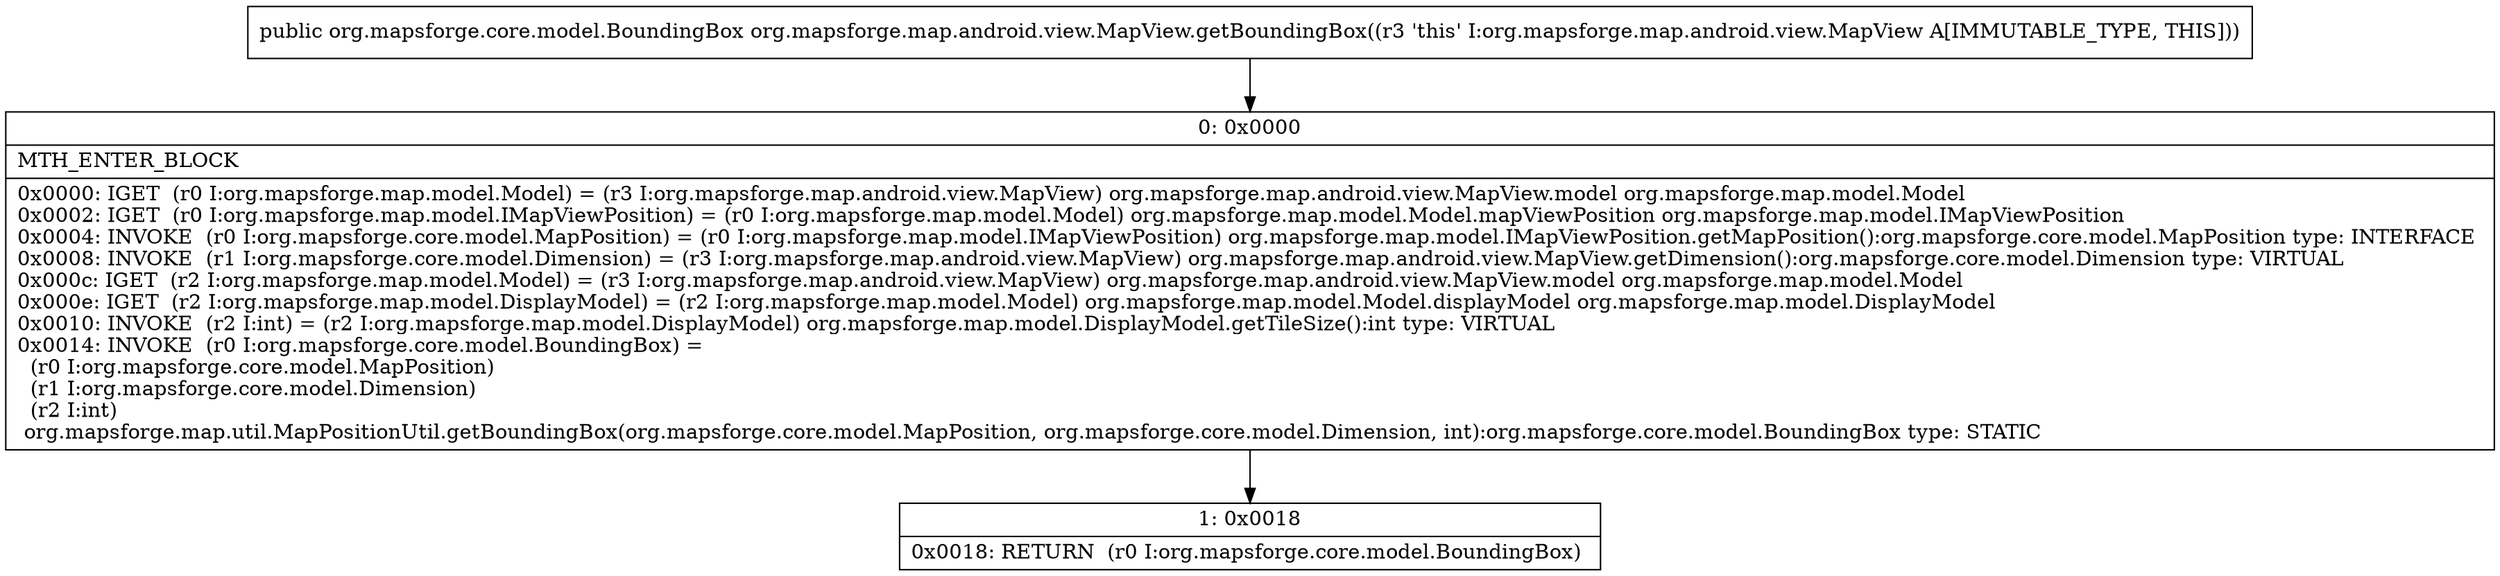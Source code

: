 digraph "CFG fororg.mapsforge.map.android.view.MapView.getBoundingBox()Lorg\/mapsforge\/core\/model\/BoundingBox;" {
Node_0 [shape=record,label="{0\:\ 0x0000|MTH_ENTER_BLOCK\l|0x0000: IGET  (r0 I:org.mapsforge.map.model.Model) = (r3 I:org.mapsforge.map.android.view.MapView) org.mapsforge.map.android.view.MapView.model org.mapsforge.map.model.Model \l0x0002: IGET  (r0 I:org.mapsforge.map.model.IMapViewPosition) = (r0 I:org.mapsforge.map.model.Model) org.mapsforge.map.model.Model.mapViewPosition org.mapsforge.map.model.IMapViewPosition \l0x0004: INVOKE  (r0 I:org.mapsforge.core.model.MapPosition) = (r0 I:org.mapsforge.map.model.IMapViewPosition) org.mapsforge.map.model.IMapViewPosition.getMapPosition():org.mapsforge.core.model.MapPosition type: INTERFACE \l0x0008: INVOKE  (r1 I:org.mapsforge.core.model.Dimension) = (r3 I:org.mapsforge.map.android.view.MapView) org.mapsforge.map.android.view.MapView.getDimension():org.mapsforge.core.model.Dimension type: VIRTUAL \l0x000c: IGET  (r2 I:org.mapsforge.map.model.Model) = (r3 I:org.mapsforge.map.android.view.MapView) org.mapsforge.map.android.view.MapView.model org.mapsforge.map.model.Model \l0x000e: IGET  (r2 I:org.mapsforge.map.model.DisplayModel) = (r2 I:org.mapsforge.map.model.Model) org.mapsforge.map.model.Model.displayModel org.mapsforge.map.model.DisplayModel \l0x0010: INVOKE  (r2 I:int) = (r2 I:org.mapsforge.map.model.DisplayModel) org.mapsforge.map.model.DisplayModel.getTileSize():int type: VIRTUAL \l0x0014: INVOKE  (r0 I:org.mapsforge.core.model.BoundingBox) = \l  (r0 I:org.mapsforge.core.model.MapPosition)\l  (r1 I:org.mapsforge.core.model.Dimension)\l  (r2 I:int)\l org.mapsforge.map.util.MapPositionUtil.getBoundingBox(org.mapsforge.core.model.MapPosition, org.mapsforge.core.model.Dimension, int):org.mapsforge.core.model.BoundingBox type: STATIC \l}"];
Node_1 [shape=record,label="{1\:\ 0x0018|0x0018: RETURN  (r0 I:org.mapsforge.core.model.BoundingBox) \l}"];
MethodNode[shape=record,label="{public org.mapsforge.core.model.BoundingBox org.mapsforge.map.android.view.MapView.getBoundingBox((r3 'this' I:org.mapsforge.map.android.view.MapView A[IMMUTABLE_TYPE, THIS])) }"];
MethodNode -> Node_0;
Node_0 -> Node_1;
}

